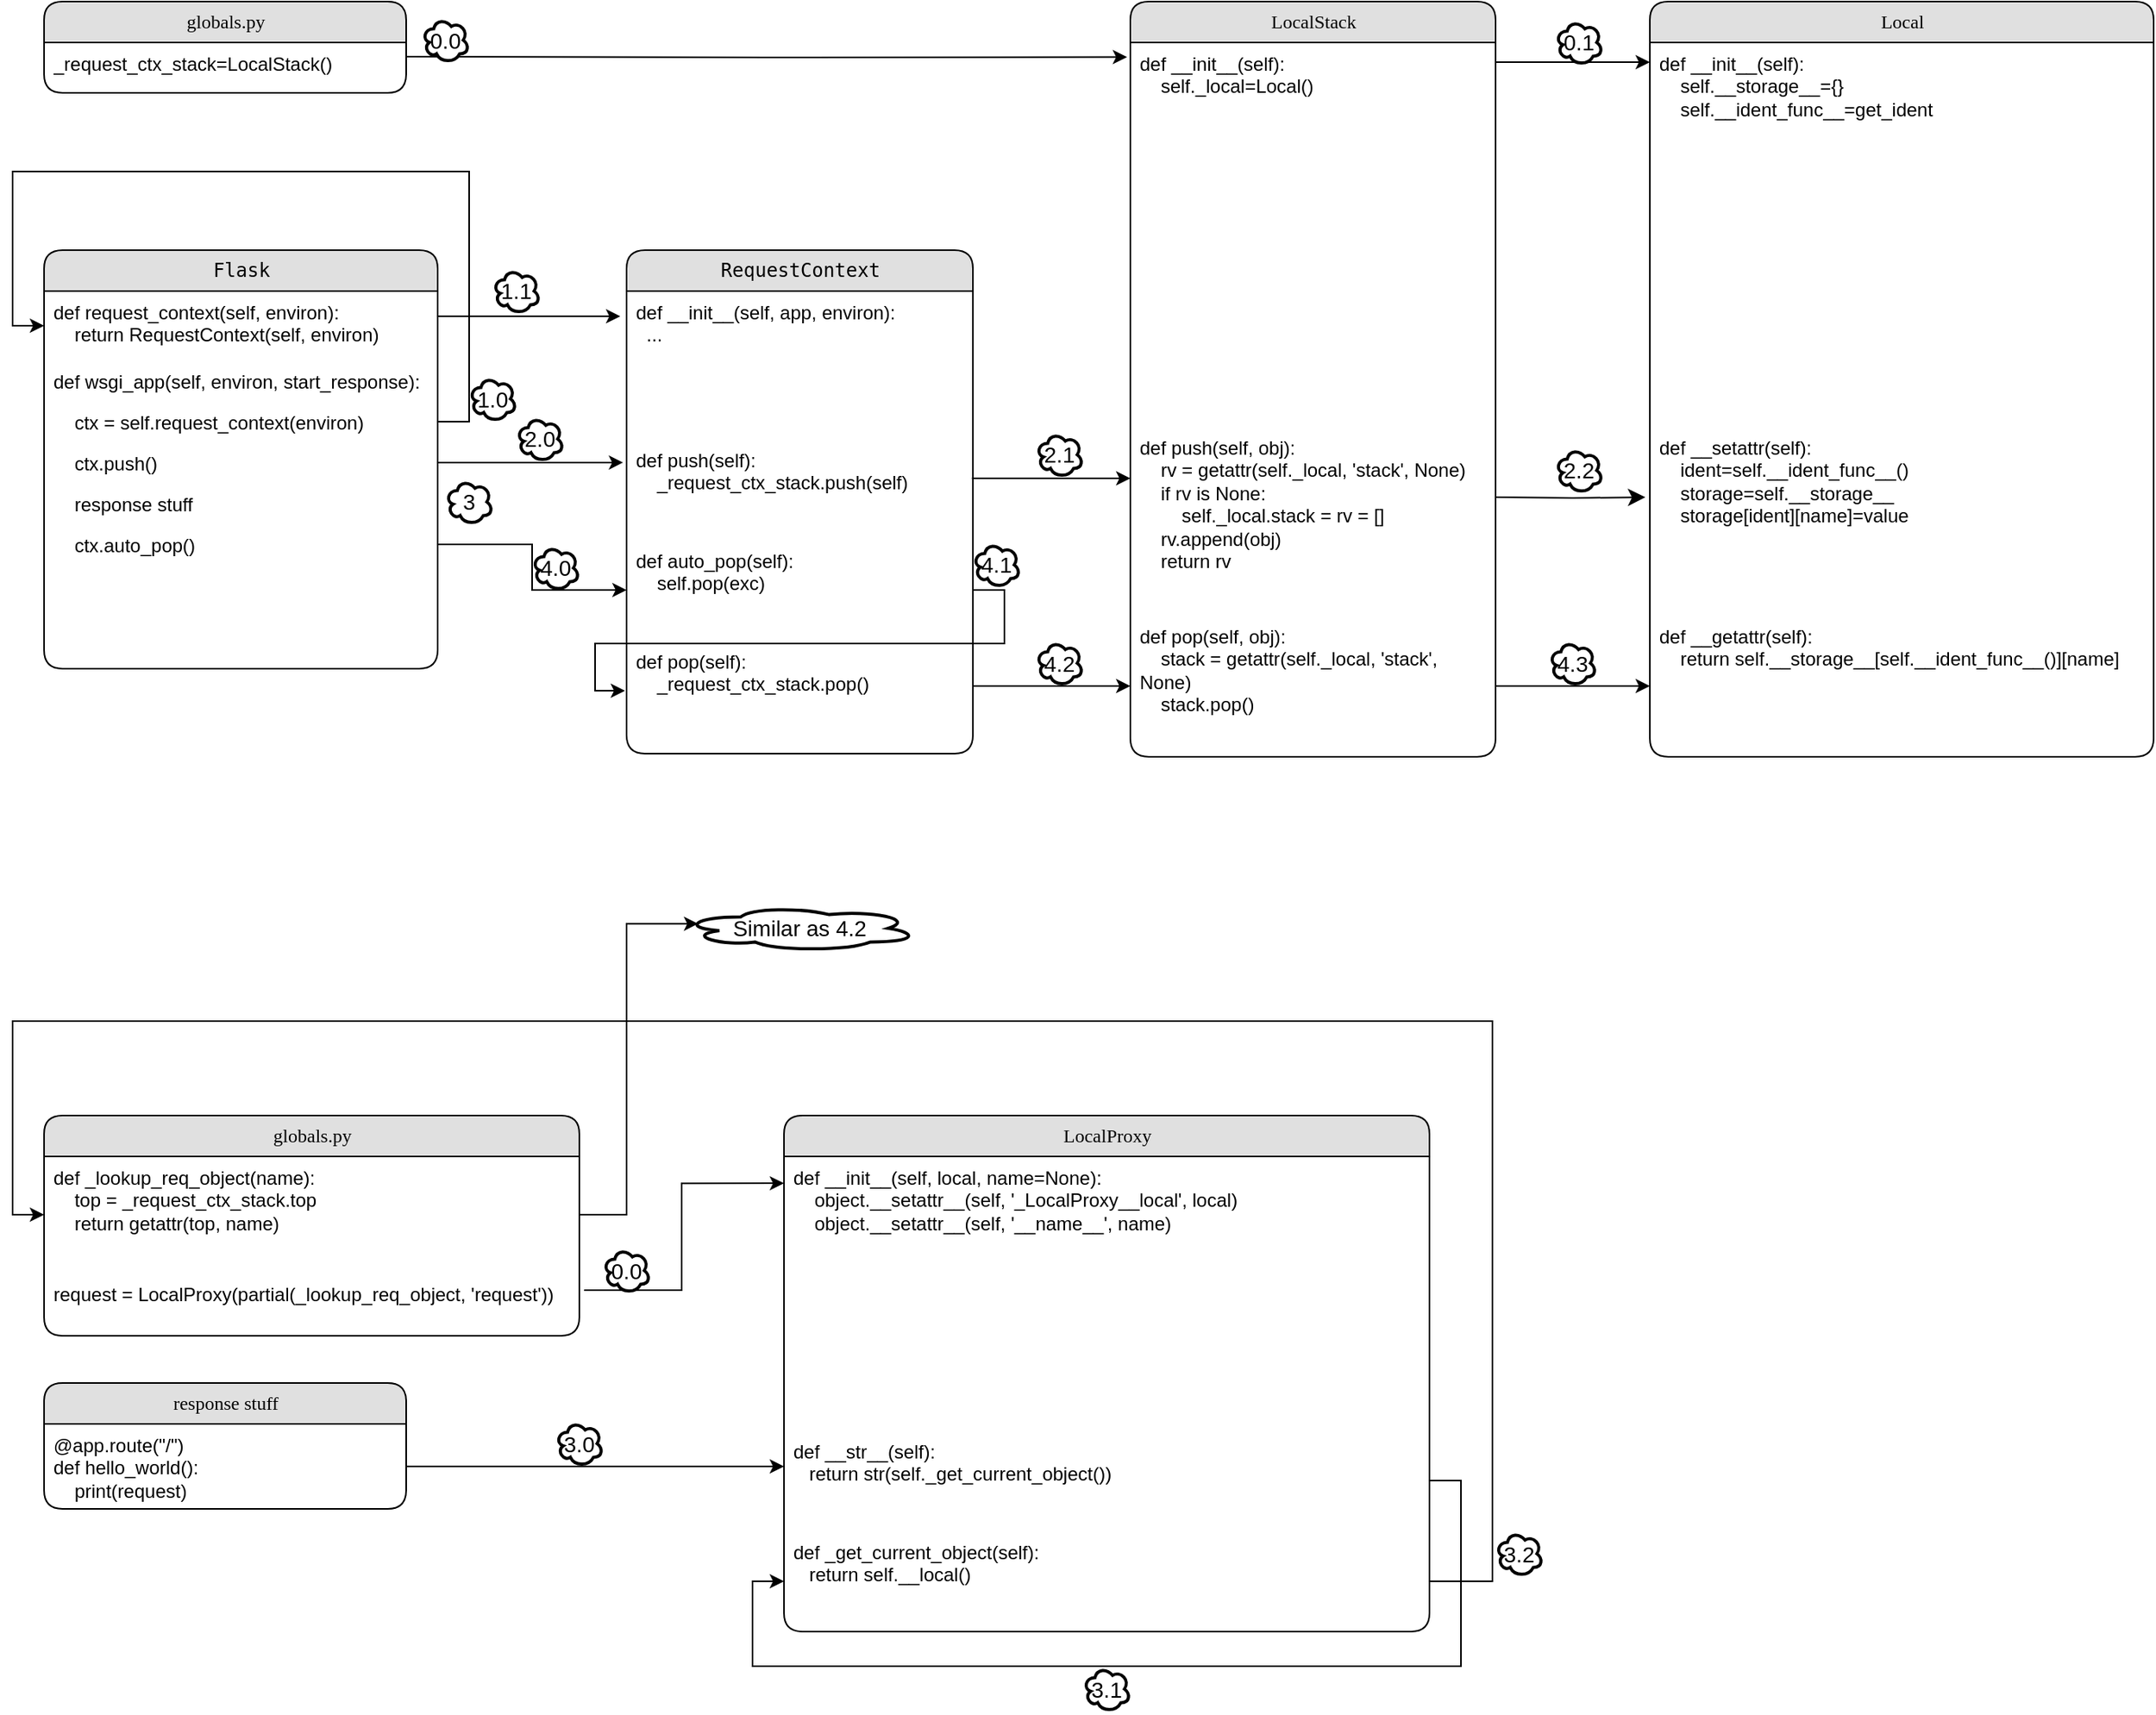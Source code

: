<mxfile version="10.6.3" type="device"><diagram name="Page-1" id="b520641d-4fe3-3701-9064-5fc419738815"><mxGraphModel dx="6079" dy="893" grid="1" gridSize="10" guides="1" tooltips="1" connect="1" arrows="1" fold="1" page="1" pageScale="1" pageWidth="4681" pageHeight="3300" background="#ffffff" math="0" shadow="0"><root><mxCell id="0"/><mxCell id="1" parent="0"/><mxCell id="21ea969265ad0168-6" value="globals.py" style="swimlane;html=1;fontStyle=0;childLayout=stackLayout;horizontal=1;startSize=26;fillColor=#e0e0e0;horizontalStack=0;resizeParent=1;resizeLast=0;collapsible=1;marginBottom=0;swimlaneFillColor=#ffffff;align=center;rounded=1;shadow=0;comic=0;labelBackgroundColor=none;strokeColor=#000000;strokeWidth=1;fontFamily=Verdana;fontSize=12;fontColor=#000000;" parent="1" vertex="1"><mxGeometry y="42" width="230" height="58" as="geometry"/></mxCell><mxCell id="21ea969265ad0168-7" value="_request_ctx_stack=LocalStack()" style="text;html=1;strokeColor=none;fillColor=none;spacingLeft=4;spacingRight=4;whiteSpace=wrap;overflow=hidden;rotatable=0;points=[[0,0.5],[1,0.5]];portConstraint=eastwest;" parent="21ea969265ad0168-6" vertex="1"><mxGeometry y="26" width="230" height="26" as="geometry"/></mxCell><mxCell id="21ea969265ad0168-10" value="LocalStack" style="swimlane;html=1;fontStyle=0;childLayout=stackLayout;horizontal=1;startSize=26;fillColor=#e0e0e0;horizontalStack=0;resizeParent=1;resizeLast=0;collapsible=1;marginBottom=0;swimlaneFillColor=#ffffff;align=center;rounded=1;shadow=0;comic=0;labelBackgroundColor=none;strokeColor=#000000;strokeWidth=1;fontFamily=Verdana;fontSize=12;fontColor=#000000;" parent="1" vertex="1"><mxGeometry x="690" y="42" width="232" height="480" as="geometry"/></mxCell><mxCell id="21ea969265ad0168-11" value="def __init__(self):&lt;br&gt;&amp;nbsp; &amp;nbsp; self._local=Local()" style="text;html=1;strokeColor=none;fillColor=none;spacingLeft=4;spacingRight=4;whiteSpace=wrap;overflow=hidden;rotatable=0;points=[[0,0.5],[1,0.5]];portConstraint=eastwest;" parent="21ea969265ad0168-10" vertex="1"><mxGeometry y="26" width="232" height="244" as="geometry"/></mxCell><mxCell id="4FV0Vgdu8_uEi678deuc-46" value="def push(self, obj):&lt;br&gt;&amp;nbsp; &amp;nbsp;&amp;nbsp;&lt;span&gt;rv = getattr(self._local, 'stack', None)&lt;/span&gt;&lt;div&gt;&amp;nbsp; &amp;nbsp; if rv is None:&lt;/div&gt;&lt;div&gt;&amp;nbsp; &amp;nbsp; &amp;nbsp; &amp;nbsp; self._local.stack = rv = []&lt;/div&gt;&lt;div&gt;&amp;nbsp; &amp;nbsp; rv.append(obj)&lt;/div&gt;&lt;div&gt;&amp;nbsp; &amp;nbsp; return rv&lt;/div&gt;" style="text;html=1;strokeColor=none;fillColor=none;spacingLeft=4;spacingRight=4;whiteSpace=wrap;overflow=hidden;rotatable=0;points=[[0,0.5],[1,0.5]];portConstraint=eastwest;" parent="21ea969265ad0168-10" vertex="1"><mxGeometry y="270" width="232" height="120" as="geometry"/></mxCell><mxCell id="8anj8F8eEMVQwC94r4KA-5" value="def pop(self, obj):&lt;br&gt;&amp;nbsp; &amp;nbsp;&amp;nbsp;&lt;span&gt;stack = &lt;/span&gt;&lt;span&gt;getattr&lt;/span&gt;&lt;span&gt;(&lt;/span&gt;&lt;span&gt;self&lt;/span&gt;&lt;span&gt;._local&lt;/span&gt;&lt;span&gt;, &lt;/span&gt;&lt;span&gt;'stack'&lt;/span&gt;&lt;span&gt;, None&lt;/span&gt;&lt;span&gt;)&lt;br&gt;&amp;nbsp; &amp;nbsp; stack.pop()&lt;br&gt;&lt;/span&gt;" style="text;html=1;strokeColor=none;fillColor=none;spacingLeft=4;spacingRight=4;whiteSpace=wrap;overflow=hidden;rotatable=0;points=[[0,0.5],[1,0.5]];portConstraint=eastwest;" parent="21ea969265ad0168-10" vertex="1"><mxGeometry y="390" width="232" height="90" as="geometry"/></mxCell><mxCell id="21ea969265ad0168-22" value="Local" style="swimlane;html=1;fontStyle=0;childLayout=stackLayout;horizontal=1;startSize=26;fillColor=#e0e0e0;horizontalStack=0;resizeParent=1;resizeLast=0;collapsible=1;marginBottom=0;swimlaneFillColor=#ffffff;align=center;rounded=1;shadow=0;comic=0;labelBackgroundColor=none;strokeColor=#000000;strokeWidth=1;fontFamily=Verdana;fontSize=12;fontColor=#000000;" parent="1" vertex="1"><mxGeometry x="1020" y="42" width="320" height="480" as="geometry"/></mxCell><mxCell id="21ea969265ad0168-23" value="def __init__(self):&lt;br&gt;&amp;nbsp; &amp;nbsp; self.__storage__={}&lt;br&gt;&amp;nbsp; &amp;nbsp; self.__ident_func__=get_ident&lt;br&gt;" style="text;html=1;strokeColor=none;fillColor=none;spacingLeft=4;spacingRight=4;whiteSpace=wrap;overflow=hidden;rotatable=0;points=[[0,0.5],[1,0.5]];portConstraint=eastwest;" parent="21ea969265ad0168-22" vertex="1"><mxGeometry y="26" width="320" height="244" as="geometry"/></mxCell><mxCell id="4FV0Vgdu8_uEi678deuc-22" value="def __setattr(self):&lt;br&gt;&amp;nbsp; &amp;nbsp; ident=self.__ident_func__()&lt;br&gt;&amp;nbsp; &amp;nbsp; storage=self.__storage__&lt;br&gt;&amp;nbsp; &amp;nbsp; storage[ident][name]=value&lt;br&gt;" style="text;html=1;strokeColor=none;fillColor=none;spacingLeft=4;spacingRight=4;whiteSpace=wrap;overflow=hidden;rotatable=0;points=[[0,0.5],[1,0.5]];portConstraint=eastwest;" parent="21ea969265ad0168-22" vertex="1"><mxGeometry y="270" width="320" height="120" as="geometry"/></mxCell><mxCell id="8anj8F8eEMVQwC94r4KA-6" value="def __getattr(self):&lt;br&gt;&amp;nbsp; &amp;nbsp; r&lt;span&gt;eturn &lt;/span&gt;&lt;span&gt;self&lt;/span&gt;&lt;span&gt;.__storage__[&lt;/span&gt;&lt;span&gt;self&lt;/span&gt;&lt;span&gt;.__ident_func__()][name]&lt;/span&gt;" style="text;html=1;strokeColor=none;fillColor=none;spacingLeft=4;spacingRight=4;whiteSpace=wrap;overflow=hidden;rotatable=0;points=[[0,0.5],[1,0.5]];portConstraint=eastwest;" parent="21ea969265ad0168-22" vertex="1"><mxGeometry y="390" width="320" height="90" as="geometry"/></mxCell><mxCell id="21ea969265ad0168-34" value="" style="edgeStyle=orthogonalEdgeStyle;html=1;labelBackgroundColor=none;startFill=0;startSize=8;endFill=1;endSize=8;fontFamily=Verdana;fontSize=12;" parent="1" edge="1"><mxGeometry x="-0.134" y="32" relative="1" as="geometry"><mxPoint as="offset"/><mxPoint x="448" y="490" as="sourcePoint"/></mxGeometry></mxCell><mxCell id="21ea969265ad0168-38" style="edgeStyle=orthogonalEdgeStyle;html=1;labelBackgroundColor=none;startFill=0;startSize=8;endFill=1;endSize=8;fontFamily=Verdana;fontSize=12;entryX=-0.009;entryY=0.375;entryDx=0;entryDy=0;entryPerimeter=0;" parent="1" target="4FV0Vgdu8_uEi678deuc-22" edge="1"><mxGeometry relative="1" as="geometry"><mxPoint x="922" y="357" as="sourcePoint"/></mxGeometry></mxCell><mxCell id="21ea969265ad0168-44" style="edgeStyle=orthogonalEdgeStyle;html=1;exitX=1;exitY=0.5;labelBackgroundColor=none;startFill=0;startSize=8;endFill=1;endSize=8;fontFamily=Verdana;fontSize=12;" parent="1" edge="1"><mxGeometry relative="1" as="geometry"><mxPoint x="880" y="609" as="targetPoint"/></mxGeometry></mxCell><mxCell id="4FV0Vgdu8_uEi678deuc-2" value="&lt;pre&gt;RequestContext&lt;/pre&gt;" style="swimlane;html=1;fontStyle=0;childLayout=stackLayout;horizontal=1;startSize=26;fillColor=#e0e0e0;horizontalStack=0;resizeParent=1;resizeLast=0;collapsible=1;marginBottom=0;swimlaneFillColor=#ffffff;align=center;rounded=1;shadow=0;comic=0;labelBackgroundColor=none;strokeColor=#000000;strokeWidth=1;fontFamily=Verdana;fontSize=12;fontColor=#000000;" parent="1" vertex="1"><mxGeometry x="370" y="200" width="220" height="320" as="geometry"/></mxCell><mxCell id="4FV0Vgdu8_uEi678deuc-3" value="def __init__(self, app, environ):&amp;nbsp; &lt;br&gt;&amp;nbsp; ..." style="text;html=1;strokeColor=none;fillColor=none;spacingLeft=4;spacingRight=4;whiteSpace=wrap;overflow=hidden;rotatable=0;points=[[0,0.5],[1,0.5]];portConstraint=eastwest;" parent="4FV0Vgdu8_uEi678deuc-2" vertex="1"><mxGeometry y="26" width="220" height="94" as="geometry"/></mxCell><mxCell id="4FV0Vgdu8_uEi678deuc-30" value="&lt;div&gt;def push(self):&lt;/div&gt;&lt;div&gt;&amp;nbsp; &amp;nbsp; _request_ctx_stack.push(self)&lt;/div&gt;&lt;div&gt;&lt;span&gt;&amp;nbsp; &amp;nbsp;&lt;/span&gt;&lt;br&gt;&lt;/div&gt;" style="text;html=1;strokeColor=none;fillColor=none;spacingLeft=4;spacingRight=4;whiteSpace=wrap;overflow=hidden;rotatable=0;points=[[0,0.5],[1,0.5]];portConstraint=eastwest;" parent="4FV0Vgdu8_uEi678deuc-2" vertex="1"><mxGeometry y="120" width="220" height="64" as="geometry"/></mxCell><mxCell id="8anj8F8eEMVQwC94r4KA-7" style="edgeStyle=orthogonalEdgeStyle;rounded=0;orthogonalLoop=1;jettySize=auto;html=1;exitX=1;exitY=0.5;exitDx=0;exitDy=0;" parent="4FV0Vgdu8_uEi678deuc-2" edge="1" source="8anj8F8eEMVQwC94r4KA-3"><mxGeometry relative="1" as="geometry"><mxPoint x="280" y="216" as="sourcePoint"/><Array as="points"><mxPoint x="240" y="216"/><mxPoint x="240" y="250"/><mxPoint x="-20" y="250"/><mxPoint x="-20" y="280"/><mxPoint x="-1" y="280"/></Array><mxPoint x="-1" y="280" as="targetPoint"/></mxGeometry></mxCell><mxCell id="8anj8F8eEMVQwC94r4KA-3" value="&lt;div&gt;def auto_pop(self):&lt;/div&gt;&lt;div&gt;&amp;nbsp; &amp;nbsp; self.pop(exc)&lt;/div&gt;" style="text;html=1;strokeColor=none;fillColor=none;spacingLeft=4;spacingRight=4;whiteSpace=wrap;overflow=hidden;rotatable=0;points=[[0,0.5],[1,0.5]];portConstraint=eastwest;" parent="4FV0Vgdu8_uEi678deuc-2" vertex="1"><mxGeometry y="184" width="220" height="64" as="geometry"/></mxCell><mxCell id="8anj8F8eEMVQwC94r4KA-4" value="&lt;div&gt;def pop(self):&lt;/div&gt;&lt;div&gt;&amp;nbsp; &amp;nbsp; _request_ctx_stack.pop()&lt;/div&gt;" style="text;html=1;strokeColor=none;fillColor=none;spacingLeft=4;spacingRight=4;whiteSpace=wrap;overflow=hidden;rotatable=0;points=[[0,0.5],[1,0.5]];portConstraint=eastwest;" parent="4FV0Vgdu8_uEi678deuc-2" vertex="1"><mxGeometry y="248" width="220" height="64" as="geometry"/></mxCell><mxCell id="4FV0Vgdu8_uEi678deuc-18" style="edgeStyle=orthogonalEdgeStyle;rounded=0;orthogonalLoop=1;jettySize=auto;html=1;exitX=1;exitY=0.364;exitDx=0;exitDy=0;exitPerimeter=0;" parent="1" source="4FV0Vgdu8_uEi678deuc-44" edge="1"><mxGeometry relative="1" as="geometry"><mxPoint x="320" y="396" as="sourcePoint"/><mxPoint x="366" y="242" as="targetPoint"/></mxGeometry></mxCell><mxCell id="4FV0Vgdu8_uEi678deuc-37" style="edgeStyle=orthogonalEdgeStyle;rounded=0;orthogonalLoop=1;jettySize=auto;html=1;entryX=-0.01;entryY=0.234;entryDx=0;entryDy=0;exitX=1;exitY=0.5;exitDx=0;exitDy=0;entryPerimeter=0;" parent="1" source="4FV0Vgdu8_uEi678deuc-42" target="4FV0Vgdu8_uEi678deuc-30" edge="1"><mxGeometry relative="1" as="geometry"><mxPoint x="320" y="346" as="sourcePoint"/></mxGeometry></mxCell><mxCell id="4FV0Vgdu8_uEi678deuc-38" value="&lt;pre&gt;Flask&lt;/pre&gt;" style="swimlane;html=1;fontStyle=0;childLayout=stackLayout;horizontal=1;startSize=26;fillColor=#e0e0e0;horizontalStack=0;resizeParent=1;resizeLast=0;collapsible=1;marginBottom=0;swimlaneFillColor=#ffffff;align=center;rounded=1;shadow=0;comic=0;labelBackgroundColor=none;strokeColor=#000000;strokeWidth=1;fontFamily=Verdana;fontSize=12;fontColor=#000000;" parent="1" vertex="1"><mxGeometry y="200" width="250" height="266" as="geometry"/></mxCell><mxCell id="4FV0Vgdu8_uEi678deuc-40" style="edgeStyle=orthogonalEdgeStyle;rounded=0;orthogonalLoop=1;jettySize=auto;html=1;entryX=0;entryY=0.5;entryDx=0;entryDy=0;exitX=1;exitY=0.5;exitDx=0;exitDy=0;" parent="4FV0Vgdu8_uEi678deuc-38" source="4FV0Vgdu8_uEi678deuc-41" target="4FV0Vgdu8_uEi678deuc-44" edge="1"><mxGeometry relative="1" as="geometry"><mxPoint y="63" as="targetPoint"/><Array as="points"><mxPoint x="270" y="109"/><mxPoint x="270" y="-50"/><mxPoint x="-20" y="-50"/><mxPoint x="-20" y="48"/></Array></mxGeometry></mxCell><mxCell id="4FV0Vgdu8_uEi678deuc-44" value="&lt;div&gt;def request_context(self, environ):&lt;/div&gt;&lt;div&gt;&amp;nbsp; &amp;nbsp; return RequestContext(self, environ)&lt;/div&gt;" style="text;html=1;strokeColor=none;fillColor=none;spacingLeft=4;spacingRight=4;whiteSpace=wrap;overflow=hidden;rotatable=0;points=[[0,0.5],[1,0.5]];portConstraint=eastwest;" parent="4FV0Vgdu8_uEi678deuc-38" vertex="1"><mxGeometry y="26" width="250" height="44" as="geometry"/></mxCell><mxCell id="4FV0Vgdu8_uEi678deuc-39" value="def wsgi_app(self, environ, start_response):" style="text;html=1;strokeColor=none;fillColor=none;spacingLeft=4;spacingRight=4;whiteSpace=wrap;overflow=hidden;rotatable=0;points=[[0,0.5],[1,0.5]];portConstraint=eastwest;" parent="4FV0Vgdu8_uEi678deuc-38" vertex="1"><mxGeometry y="70" width="250" height="26" as="geometry"/></mxCell><mxCell id="4FV0Vgdu8_uEi678deuc-41" value="&amp;nbsp; &amp;nbsp; ctx = self.request_context(environ)" style="text;html=1;strokeColor=none;fillColor=none;spacingLeft=4;spacingRight=4;whiteSpace=wrap;overflow=hidden;rotatable=0;points=[[0,0.5],[1,0.5]];portConstraint=eastwest;" parent="4FV0Vgdu8_uEi678deuc-38" vertex="1"><mxGeometry y="96" width="250" height="26" as="geometry"/></mxCell><mxCell id="4FV0Vgdu8_uEi678deuc-42" value="&amp;nbsp; &amp;nbsp; ctx.push()" style="text;html=1;strokeColor=none;fillColor=none;spacingLeft=4;spacingRight=4;whiteSpace=wrap;overflow=hidden;rotatable=0;points=[[0,0.5],[1,0.5]];portConstraint=eastwest;" parent="4FV0Vgdu8_uEi678deuc-38" vertex="1"><mxGeometry y="122" width="250" height="26" as="geometry"/></mxCell><mxCell id="8anj8F8eEMVQwC94r4KA-1" value="&amp;nbsp; &amp;nbsp; response stuff" style="text;html=1;strokeColor=none;fillColor=none;spacingLeft=4;spacingRight=4;whiteSpace=wrap;overflow=hidden;rotatable=0;points=[[0,0.5],[1,0.5]];portConstraint=eastwest;" parent="4FV0Vgdu8_uEi678deuc-38" vertex="1"><mxGeometry y="148" width="250" height="26" as="geometry"/></mxCell><mxCell id="sntkwsvJ8v5NlpBnSPi5-32" value="&amp;nbsp; &amp;nbsp; ctx.auto_pop()" style="text;html=1;strokeColor=none;fillColor=none;spacingLeft=4;spacingRight=4;whiteSpace=wrap;overflow=hidden;rotatable=0;points=[[0,0.5],[1,0.5]];portConstraint=eastwest;" vertex="1" parent="4FV0Vgdu8_uEi678deuc-38"><mxGeometry y="174" width="250" height="26" as="geometry"/></mxCell><mxCell id="4FV0Vgdu8_uEi678deuc-45" style="edgeStyle=orthogonalEdgeStyle;rounded=0;orthogonalLoop=1;jettySize=auto;html=1;entryX=0;entryY=0.275;entryDx=0;entryDy=0;exitX=0.997;exitY=0.391;exitDx=0;exitDy=0;exitPerimeter=0;entryPerimeter=0;" parent="1" source="4FV0Vgdu8_uEi678deuc-30" target="4FV0Vgdu8_uEi678deuc-46" edge="1"><mxGeometry relative="1" as="geometry"><mxPoint x="810" y="541" as="targetPoint"/></mxGeometry></mxCell><mxCell id="8anj8F8eEMVQwC94r4KA-2" style="edgeStyle=orthogonalEdgeStyle;rounded=0;orthogonalLoop=1;jettySize=auto;html=1;exitX=1;exitY=0.5;exitDx=0;exitDy=0;entryX=0;entryY=0.5;entryDx=0;entryDy=0;" parent="1" source="sntkwsvJ8v5NlpBnSPi5-32" target="8anj8F8eEMVQwC94r4KA-3" edge="1"><mxGeometry relative="1" as="geometry"><mxPoint x="310" y="550" as="targetPoint"/></mxGeometry></mxCell><mxCell id="8anj8F8eEMVQwC94r4KA-8" style="edgeStyle=orthogonalEdgeStyle;rounded=0;orthogonalLoop=1;jettySize=auto;html=1;" parent="1" source="8anj8F8eEMVQwC94r4KA-4" target="8anj8F8eEMVQwC94r4KA-5" edge="1"><mxGeometry relative="1" as="geometry"><Array as="points"><mxPoint x="630" y="477"/><mxPoint x="630" y="477"/></Array></mxGeometry></mxCell><mxCell id="8anj8F8eEMVQwC94r4KA-9" style="edgeStyle=orthogonalEdgeStyle;rounded=0;orthogonalLoop=1;jettySize=auto;html=1;entryX=0;entryY=0.5;entryDx=0;entryDy=0;" parent="1" source="8anj8F8eEMVQwC94r4KA-5" target="8anj8F8eEMVQwC94r4KA-6" edge="1"><mxGeometry relative="1" as="geometry"/></mxCell><mxCell id="sntkwsvJ8v5NlpBnSPi5-2" value="globals.py" style="swimlane;html=1;fontStyle=0;childLayout=stackLayout;horizontal=1;startSize=26;fillColor=#e0e0e0;horizontalStack=0;resizeParent=1;resizeLast=0;collapsible=1;marginBottom=0;swimlaneFillColor=#ffffff;align=center;rounded=1;shadow=0;comic=0;labelBackgroundColor=none;strokeColor=#000000;strokeWidth=1;fontFamily=Verdana;fontSize=12;fontColor=#000000;" vertex="1" parent="1"><mxGeometry y="750" width="340" height="140" as="geometry"/></mxCell><mxCell id="sntkwsvJ8v5NlpBnSPi5-3" value="def _lookup_req_object(name):&lt;br&gt;&amp;nbsp; &amp;nbsp; top = _request_ctx_stack.top&lt;br&gt;&amp;nbsp; &amp;nbsp; return getattr(top, name)&lt;br&gt;" style="text;html=1;strokeColor=none;fillColor=none;spacingLeft=4;spacingRight=4;whiteSpace=wrap;overflow=hidden;rotatable=0;points=[[0,0.5],[1,0.5]];portConstraint=eastwest;" vertex="1" parent="sntkwsvJ8v5NlpBnSPi5-2"><mxGeometry y="26" width="340" height="74" as="geometry"/></mxCell><mxCell id="sntkwsvJ8v5NlpBnSPi5-14" value="request = LocalProxy(partial(_lookup_req_object, 'request'))" style="text;html=1;strokeColor=none;fillColor=none;spacingLeft=4;spacingRight=4;whiteSpace=wrap;overflow=hidden;rotatable=0;points=[[0,0.5],[1,0.5]];portConstraint=eastwest;" vertex="1" parent="sntkwsvJ8v5NlpBnSPi5-2"><mxGeometry y="100" width="340" height="40" as="geometry"/></mxCell><mxCell id="sntkwsvJ8v5NlpBnSPi5-4" value="LocalProxy" style="swimlane;html=1;fontStyle=0;childLayout=stackLayout;horizontal=1;startSize=26;fillColor=#e0e0e0;horizontalStack=0;resizeParent=1;resizeLast=0;collapsible=1;marginBottom=0;swimlaneFillColor=#ffffff;align=center;rounded=1;shadow=0;comic=0;labelBackgroundColor=none;strokeColor=#000000;strokeWidth=1;fontFamily=Verdana;fontSize=12;fontColor=#000000;" vertex="1" parent="1"><mxGeometry x="470" y="750" width="410" height="328" as="geometry"/></mxCell><mxCell id="sntkwsvJ8v5NlpBnSPi5-5" value="&lt;div&gt;def __init__(self, local, name=None):&lt;/div&gt;&lt;div&gt;&amp;nbsp; &amp;nbsp; object.__setattr__(self, '_LocalProxy__local', local)&lt;/div&gt;&lt;div&gt;&amp;nbsp; &amp;nbsp; object.__setattr__(self, '__name__', name)&lt;/div&gt;" style="text;html=1;strokeColor=none;fillColor=none;spacingLeft=4;spacingRight=4;whiteSpace=wrap;overflow=hidden;rotatable=0;points=[[0,0.5],[1,0.5]];portConstraint=eastwest;" vertex="1" parent="sntkwsvJ8v5NlpBnSPi5-4"><mxGeometry y="26" width="410" height="174" as="geometry"/></mxCell><mxCell id="sntkwsvJ8v5NlpBnSPi5-48" style="edgeStyle=orthogonalEdgeStyle;rounded=0;orthogonalLoop=1;jettySize=auto;html=1;entryX=0;entryY=0.5;entryDx=0;entryDy=0;exitX=1;exitY=0.5;exitDx=0;exitDy=0;" edge="1" parent="sntkwsvJ8v5NlpBnSPi5-4" source="sntkwsvJ8v5NlpBnSPi5-8" target="sntkwsvJ8v5NlpBnSPi5-9"><mxGeometry relative="1" as="geometry"><Array as="points"><mxPoint x="430" y="232"/><mxPoint x="430" y="350"/><mxPoint x="-20" y="350"/><mxPoint x="-20" y="296"/></Array></mxGeometry></mxCell><mxCell id="sntkwsvJ8v5NlpBnSPi5-8" value="&lt;div&gt;def __str__(self):&lt;/div&gt;&lt;div&gt;&amp;nbsp; &amp;nbsp;return str(self._get_current_object())&lt;br&gt;&lt;/div&gt;" style="text;html=1;strokeColor=none;fillColor=none;spacingLeft=4;spacingRight=4;whiteSpace=wrap;overflow=hidden;rotatable=0;points=[[0,0.5],[1,0.5]];portConstraint=eastwest;" vertex="1" parent="sntkwsvJ8v5NlpBnSPi5-4"><mxGeometry y="200" width="410" height="64" as="geometry"/></mxCell><mxCell id="sntkwsvJ8v5NlpBnSPi5-9" value="&lt;div&gt;def _get_current_object(self):&lt;/div&gt;&lt;div&gt;&amp;nbsp; &amp;nbsp;return self.__local()&lt;br&gt;&lt;/div&gt;" style="text;html=1;strokeColor=none;fillColor=none;spacingLeft=4;spacingRight=4;whiteSpace=wrap;overflow=hidden;rotatable=0;points=[[0,0.5],[1,0.5]];portConstraint=eastwest;" vertex="1" parent="sntkwsvJ8v5NlpBnSPi5-4"><mxGeometry y="264" width="410" height="64" as="geometry"/></mxCell><mxCell id="sntkwsvJ8v5NlpBnSPi5-6" value="response stuff&lt;br&gt;" style="swimlane;html=1;fontStyle=0;childLayout=stackLayout;horizontal=1;startSize=26;fillColor=#e0e0e0;horizontalStack=0;resizeParent=1;resizeLast=0;collapsible=1;marginBottom=0;swimlaneFillColor=#ffffff;align=center;rounded=1;shadow=0;comic=0;labelBackgroundColor=none;strokeColor=#000000;strokeWidth=1;fontFamily=Verdana;fontSize=12;fontColor=#000000;" vertex="1" parent="1"><mxGeometry y="920" width="230" height="80" as="geometry"/></mxCell><mxCell id="sntkwsvJ8v5NlpBnSPi5-7" value="&lt;div&gt;@app.route(&quot;/&quot;)&lt;/div&gt;&lt;div&gt;def hello_world():&lt;/div&gt;&lt;div&gt;&amp;nbsp; &amp;nbsp; print(request)&lt;/div&gt;" style="text;html=1;strokeColor=none;fillColor=none;spacingLeft=4;spacingRight=4;whiteSpace=wrap;overflow=hidden;rotatable=0;points=[[0,0.5],[1,0.5]];portConstraint=eastwest;" vertex="1" parent="sntkwsvJ8v5NlpBnSPi5-6"><mxGeometry y="26" width="230" height="54" as="geometry"/></mxCell><mxCell id="sntkwsvJ8v5NlpBnSPi5-16" style="edgeStyle=orthogonalEdgeStyle;rounded=0;orthogonalLoop=1;jettySize=auto;html=1;entryX=-0.009;entryY=0.038;entryDx=0;entryDy=0;entryPerimeter=0;" edge="1" parent="1" target="21ea969265ad0168-11"><mxGeometry relative="1" as="geometry"><mxPoint x="230" y="77" as="sourcePoint"/></mxGeometry></mxCell><mxCell id="sntkwsvJ8v5NlpBnSPi5-19" style="edgeStyle=orthogonalEdgeStyle;rounded=0;orthogonalLoop=1;jettySize=auto;html=1;" edge="1" parent="1"><mxGeometry relative="1" as="geometry"><mxPoint x="922" y="80.5" as="sourcePoint"/><mxPoint x="1020" y="80.5" as="targetPoint"/></mxGeometry></mxCell><mxCell id="sntkwsvJ8v5NlpBnSPi5-21" value="0.0" style="ellipse;shape=cloud;strokeWidth=2;fontSize=14;whiteSpace=wrap;html=1;align=center;" vertex="1" parent="1"><mxGeometry x="240" y="52" width="30" height="29" as="geometry"/></mxCell><mxCell id="sntkwsvJ8v5NlpBnSPi5-26" value="0.1" style="ellipse;shape=cloud;strokeWidth=2;fontSize=14;whiteSpace=wrap;html=1;align=center;" vertex="1" parent="1"><mxGeometry x="960" y="53.5" width="30" height="29" as="geometry"/></mxCell><mxCell id="sntkwsvJ8v5NlpBnSPi5-27" value="1.1" style="ellipse;shape=cloud;strokeWidth=2;fontSize=14;whiteSpace=wrap;html=1;align=center;" vertex="1" parent="1"><mxGeometry x="285" y="211.5" width="30" height="29" as="geometry"/></mxCell><mxCell id="sntkwsvJ8v5NlpBnSPi5-28" value="1.0" style="ellipse;shape=cloud;strokeWidth=2;fontSize=14;whiteSpace=wrap;html=1;align=center;" vertex="1" parent="1"><mxGeometry x="270" y="280" width="30" height="29" as="geometry"/></mxCell><mxCell id="sntkwsvJ8v5NlpBnSPi5-29" value="2.0" style="ellipse;shape=cloud;strokeWidth=2;fontSize=14;whiteSpace=wrap;html=1;align=center;" vertex="1" parent="1"><mxGeometry x="300" y="305.5" width="30" height="29" as="geometry"/></mxCell><mxCell id="sntkwsvJ8v5NlpBnSPi5-30" value="2.1" style="ellipse;shape=cloud;strokeWidth=2;fontSize=14;whiteSpace=wrap;html=1;align=center;" vertex="1" parent="1"><mxGeometry x="630" y="315.5" width="30" height="29" as="geometry"/></mxCell><mxCell id="sntkwsvJ8v5NlpBnSPi5-31" value="2.2" style="ellipse;shape=cloud;strokeWidth=2;fontSize=14;whiteSpace=wrap;html=1;align=center;" vertex="1" parent="1"><mxGeometry x="960" y="325.5" width="30" height="29" as="geometry"/></mxCell><mxCell id="sntkwsvJ8v5NlpBnSPi5-33" value="4.0" style="ellipse;shape=cloud;strokeWidth=2;fontSize=14;whiteSpace=wrap;html=1;align=center;" vertex="1" parent="1"><mxGeometry x="310" y="387.5" width="30" height="29" as="geometry"/></mxCell><mxCell id="sntkwsvJ8v5NlpBnSPi5-34" value="4.1" style="ellipse;shape=cloud;strokeWidth=2;fontSize=14;whiteSpace=wrap;html=1;align=center;" vertex="1" parent="1"><mxGeometry x="590" y="385.5" width="30" height="29" as="geometry"/></mxCell><mxCell id="sntkwsvJ8v5NlpBnSPi5-35" value="4.2" style="ellipse;shape=cloud;strokeWidth=2;fontSize=14;whiteSpace=wrap;html=1;align=center;" vertex="1" parent="1"><mxGeometry x="630" y="448" width="30" height="29" as="geometry"/></mxCell><mxCell id="sntkwsvJ8v5NlpBnSPi5-36" value="4.3" style="ellipse;shape=cloud;strokeWidth=2;fontSize=14;whiteSpace=wrap;html=1;align=center;" vertex="1" parent="1"><mxGeometry x="956" y="448" width="30" height="29" as="geometry"/></mxCell><mxCell id="sntkwsvJ8v5NlpBnSPi5-37" value="3" style="ellipse;shape=cloud;strokeWidth=2;fontSize=14;whiteSpace=wrap;html=1;align=center;" vertex="1" parent="1"><mxGeometry x="255" y="345.5" width="30" height="29" as="geometry"/></mxCell><mxCell id="sntkwsvJ8v5NlpBnSPi5-40" style="edgeStyle=orthogonalEdgeStyle;rounded=0;orthogonalLoop=1;jettySize=auto;html=1;entryX=0;entryY=0.098;entryDx=0;entryDy=0;exitX=1.009;exitY=0.275;exitDx=0;exitDy=0;exitPerimeter=0;entryPerimeter=0;" edge="1" parent="1" source="sntkwsvJ8v5NlpBnSPi5-14" target="sntkwsvJ8v5NlpBnSPi5-5"><mxGeometry relative="1" as="geometry"/></mxCell><mxCell id="sntkwsvJ8v5NlpBnSPi5-41" style="edgeStyle=orthogonalEdgeStyle;rounded=0;orthogonalLoop=1;jettySize=auto;html=1;exitX=1;exitY=0.5;exitDx=0;exitDy=0;" edge="1" parent="1" source="sntkwsvJ8v5NlpBnSPi5-7"><mxGeometry relative="1" as="geometry"><mxPoint x="470" y="973" as="targetPoint"/></mxGeometry></mxCell><mxCell id="sntkwsvJ8v5NlpBnSPi5-43" style="edgeStyle=orthogonalEdgeStyle;rounded=0;orthogonalLoop=1;jettySize=auto;html=1;entryX=0;entryY=0.5;entryDx=0;entryDy=0;exitX=1;exitY=0.5;exitDx=0;exitDy=0;" edge="1" parent="1" source="sntkwsvJ8v5NlpBnSPi5-9" target="sntkwsvJ8v5NlpBnSPi5-3"><mxGeometry relative="1" as="geometry"><Array as="points"><mxPoint x="920" y="1046"/><mxPoint x="920" y="690"/><mxPoint x="-20" y="690"/><mxPoint x="-20" y="813"/></Array></mxGeometry></mxCell><mxCell id="sntkwsvJ8v5NlpBnSPi5-44" value="Similar as 4.2" style="ellipse;shape=cloud;strokeWidth=2;fontSize=14;whiteSpace=wrap;html=1;align=center;" vertex="1" parent="1"><mxGeometry x="405" y="616.5" width="150" height="29" as="geometry"/></mxCell><mxCell id="sntkwsvJ8v5NlpBnSPi5-45" style="edgeStyle=orthogonalEdgeStyle;rounded=0;orthogonalLoop=1;jettySize=auto;html=1;entryX=0.07;entryY=0.4;entryDx=0;entryDy=0;entryPerimeter=0;" edge="1" parent="1" source="sntkwsvJ8v5NlpBnSPi5-3" target="sntkwsvJ8v5NlpBnSPi5-44"><mxGeometry relative="1" as="geometry"><Array as="points"><mxPoint x="370" y="813"/><mxPoint x="370" y="628"/></Array></mxGeometry></mxCell><mxCell id="sntkwsvJ8v5NlpBnSPi5-46" value="0.0" style="ellipse;shape=cloud;strokeWidth=2;fontSize=14;whiteSpace=wrap;html=1;align=center;" vertex="1" parent="1"><mxGeometry x="355" y="834" width="30" height="29" as="geometry"/></mxCell><mxCell id="sntkwsvJ8v5NlpBnSPi5-47" value="3.0" style="ellipse;shape=cloud;strokeWidth=2;fontSize=14;whiteSpace=wrap;html=1;align=center;" vertex="1" parent="1"><mxGeometry x="325" y="944" width="30" height="29" as="geometry"/></mxCell><mxCell id="sntkwsvJ8v5NlpBnSPi5-49" value="3.1" style="ellipse;shape=cloud;strokeWidth=2;fontSize=14;whiteSpace=wrap;html=1;align=center;" vertex="1" parent="1"><mxGeometry x="660" y="1100" width="30" height="29" as="geometry"/></mxCell><mxCell id="sntkwsvJ8v5NlpBnSPi5-50" value="3.2" style="ellipse;shape=cloud;strokeWidth=2;fontSize=14;whiteSpace=wrap;html=1;align=center;" vertex="1" parent="1"><mxGeometry x="922" y="1014" width="30" height="29" as="geometry"/></mxCell></root></mxGraphModel></diagram></mxfile>